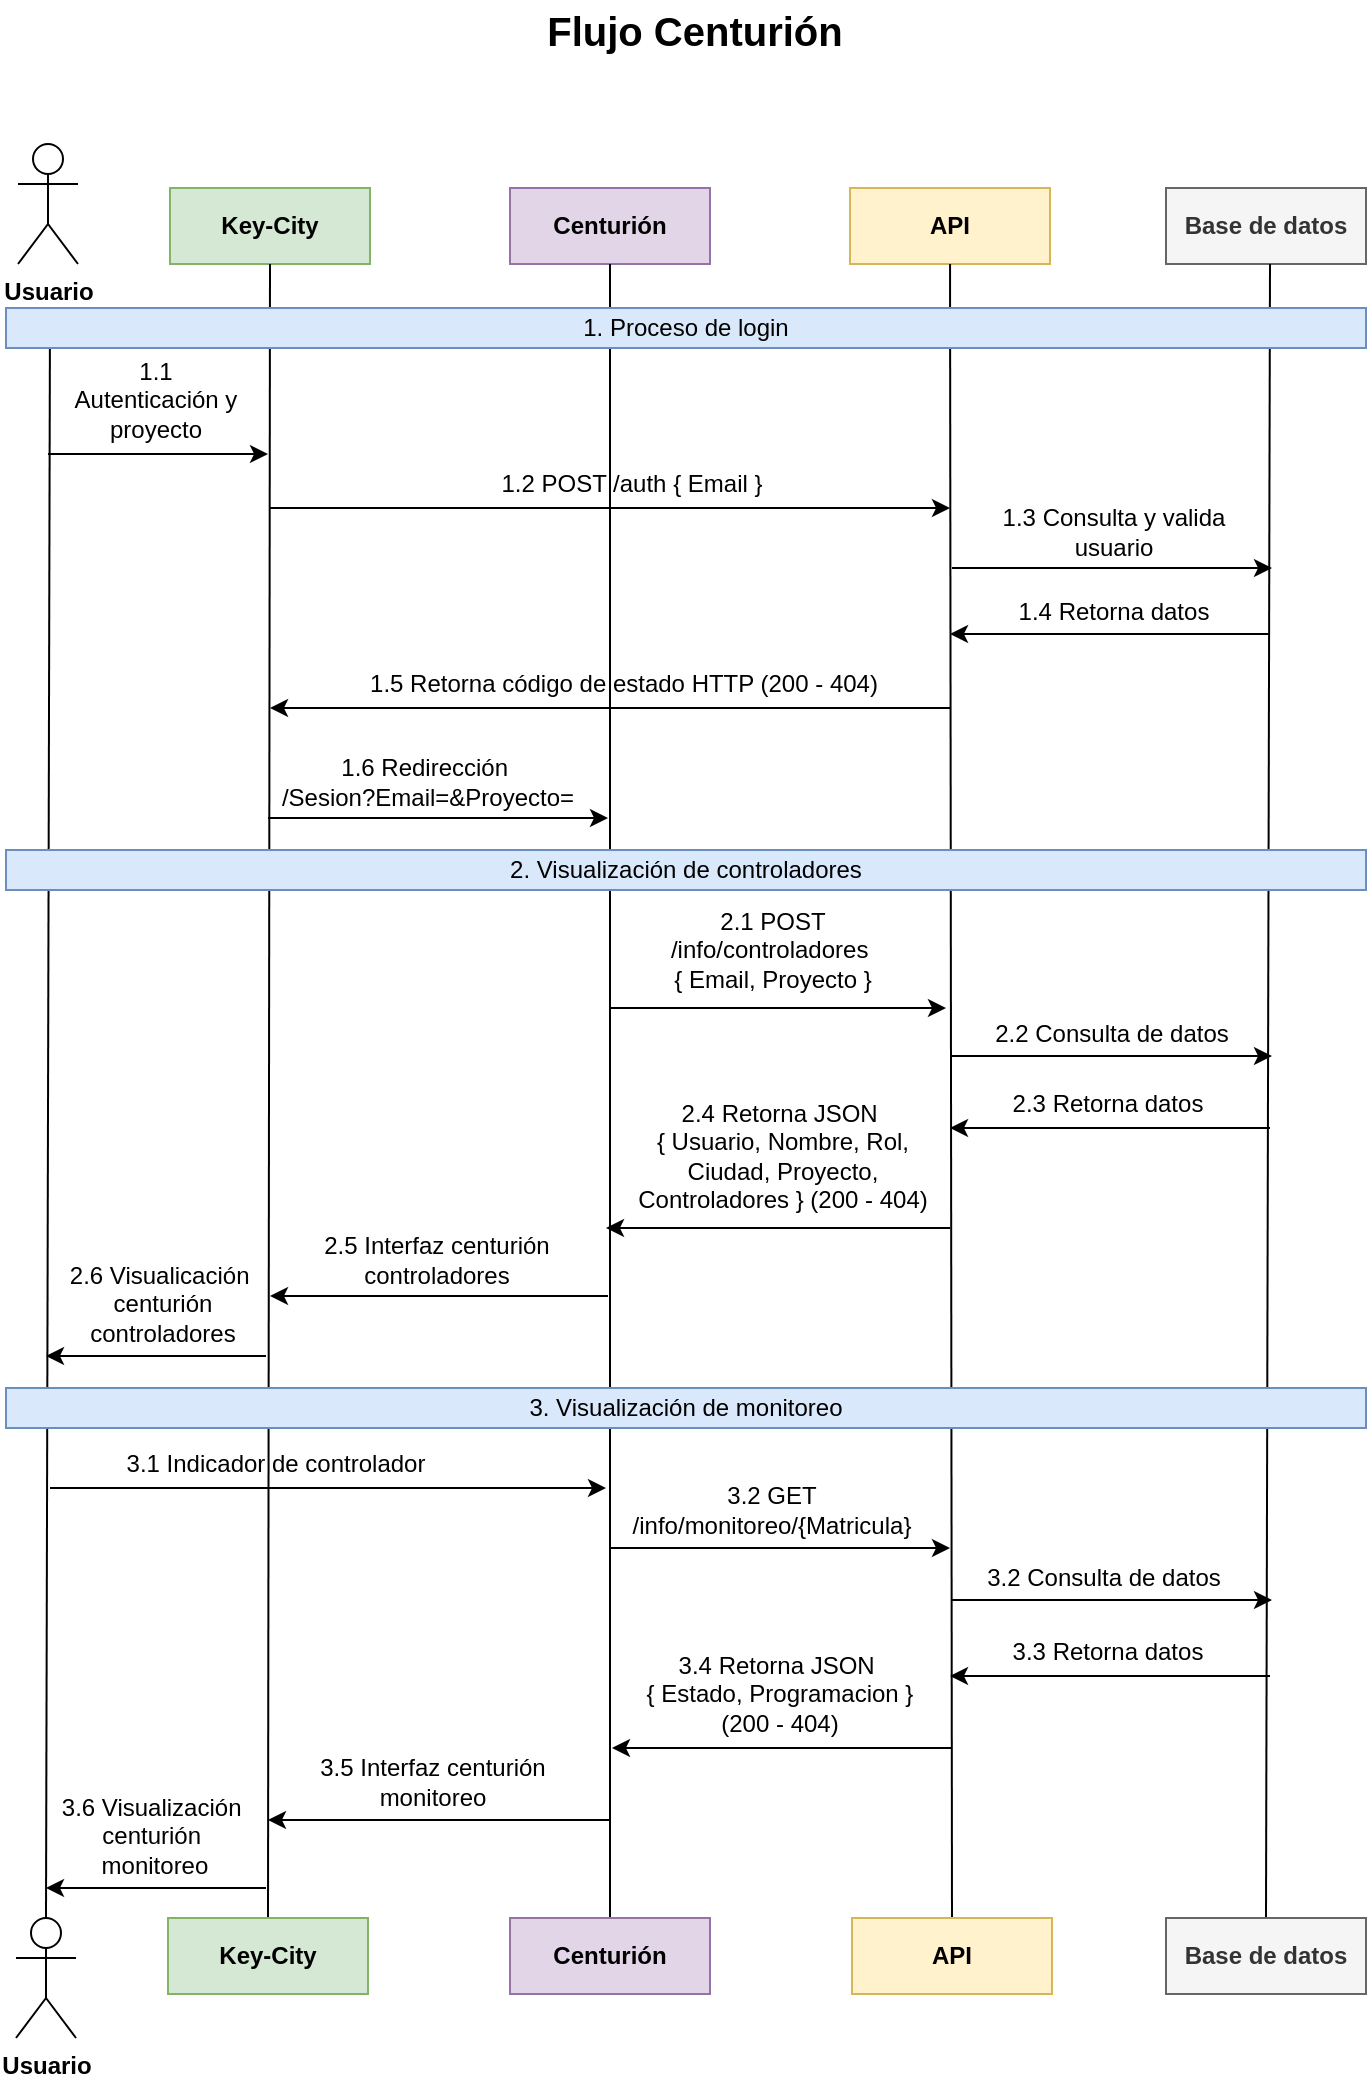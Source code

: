 <mxfile version="24.8.6">
  <diagram name="Página-1" id="kyZmNTn_4bfn__WPmsEL">
    <mxGraphModel dx="1502" dy="621" grid="1" gridSize="10" guides="1" tooltips="1" connect="1" arrows="1" fold="1" page="1" pageScale="1" pageWidth="827" pageHeight="1169" math="0" shadow="0">
      <root>
        <mxCell id="0" />
        <mxCell id="1" parent="0" />
        <mxCell id="FP3VzrqA_hdOQgKFFTKv-2" value="Usuario" style="shape=umlActor;verticalLabelPosition=bottom;verticalAlign=top;html=1;outlineConnect=0;fontStyle=1" vertex="1" parent="1">
          <mxGeometry x="83" y="102" width="30" height="60" as="geometry" />
        </mxCell>
        <mxCell id="FP3VzrqA_hdOQgKFFTKv-5" value="&lt;b&gt;Key-City&lt;/b&gt;" style="rounded=0;whiteSpace=wrap;html=1;fillColor=#d5e8d4;strokeColor=#82b366;" vertex="1" parent="1">
          <mxGeometry x="159" y="124" width="100" height="38" as="geometry" />
        </mxCell>
        <mxCell id="FP3VzrqA_hdOQgKFFTKv-6" value="&lt;b&gt;Centurión&lt;/b&gt;" style="rounded=0;whiteSpace=wrap;html=1;fillColor=#e1d5e7;strokeColor=#9673a6;" vertex="1" parent="1">
          <mxGeometry x="329" y="124" width="100" height="38" as="geometry" />
        </mxCell>
        <mxCell id="FP3VzrqA_hdOQgKFFTKv-7" value="&lt;b&gt;API&lt;/b&gt;" style="rounded=0;whiteSpace=wrap;html=1;fillColor=#fff2cc;strokeColor=#d6b656;" vertex="1" parent="1">
          <mxGeometry x="499" y="124" width="100" height="38" as="geometry" />
        </mxCell>
        <mxCell id="FP3VzrqA_hdOQgKFFTKv-8" value="&lt;b&gt;Base de datos&lt;/b&gt;" style="rounded=0;whiteSpace=wrap;html=1;fillColor=#f5f5f5;fontColor=#333333;strokeColor=#666666;" vertex="1" parent="1">
          <mxGeometry x="657" y="124" width="100" height="38" as="geometry" />
        </mxCell>
        <mxCell id="FP3VzrqA_hdOQgKFFTKv-9" value="" style="endArrow=none;html=1;rounded=0;entryX=0.5;entryY=1;entryDx=0;entryDy=0;exitX=0.5;exitY=0;exitDx=0;exitDy=0;" edge="1" parent="1" source="FP3VzrqA_hdOQgKFFTKv-54" target="FP3VzrqA_hdOQgKFFTKv-5">
          <mxGeometry width="50" height="50" relative="1" as="geometry">
            <mxPoint x="207" y="954" as="sourcePoint" />
            <mxPoint x="417" y="244" as="targetPoint" />
          </mxGeometry>
        </mxCell>
        <mxCell id="FP3VzrqA_hdOQgKFFTKv-10" value="" style="endArrow=none;html=1;rounded=0;exitX=0.5;exitY=0;exitDx=0;exitDy=0;" edge="1" parent="1" source="FP3VzrqA_hdOQgKFFTKv-55" target="FP3VzrqA_hdOQgKFFTKv-6">
          <mxGeometry width="50" height="50" relative="1" as="geometry">
            <mxPoint x="377" y="884" as="sourcePoint" />
            <mxPoint x="379" y="164" as="targetPoint" />
          </mxGeometry>
        </mxCell>
        <mxCell id="FP3VzrqA_hdOQgKFFTKv-11" value="" style="endArrow=none;html=1;rounded=0;exitX=0.5;exitY=0;exitDx=0;exitDy=0;" edge="1" parent="1" source="FP3VzrqA_hdOQgKFFTKv-56" target="FP3VzrqA_hdOQgKFFTKv-7">
          <mxGeometry width="50" height="50" relative="1" as="geometry">
            <mxPoint x="547" y="954" as="sourcePoint" />
            <mxPoint x="550" y="162" as="targetPoint" />
          </mxGeometry>
        </mxCell>
        <mxCell id="FP3VzrqA_hdOQgKFFTKv-12" value="" style="endArrow=none;html=1;rounded=0;entryX=0.5;entryY=1;entryDx=0;entryDy=0;exitX=0.5;exitY=0;exitDx=0;exitDy=0;" edge="1" parent="1" source="FP3VzrqA_hdOQgKFFTKv-57">
          <mxGeometry width="50" height="50" relative="1" as="geometry">
            <mxPoint x="707" y="984" as="sourcePoint" />
            <mxPoint x="709" y="162" as="targetPoint" />
          </mxGeometry>
        </mxCell>
        <mxCell id="FP3VzrqA_hdOQgKFFTKv-13" value="" style="endArrow=none;html=1;rounded=0;entryX=0.5;entryY=1;entryDx=0;entryDy=0;exitX=0.5;exitY=0;exitDx=0;exitDy=0;exitPerimeter=0;" edge="1" parent="1" source="FP3VzrqA_hdOQgKFFTKv-53">
          <mxGeometry width="50" height="50" relative="1" as="geometry">
            <mxPoint x="97" y="884" as="sourcePoint" />
            <mxPoint x="99" y="184" as="targetPoint" />
          </mxGeometry>
        </mxCell>
        <mxCell id="FP3VzrqA_hdOQgKFFTKv-1" value="1. Proceso de login" style="rounded=0;whiteSpace=wrap;html=1;fillColor=#dae8fc;strokeColor=#6c8ebf;" vertex="1" parent="1">
          <mxGeometry x="77" y="184" width="680" height="20" as="geometry" />
        </mxCell>
        <mxCell id="FP3VzrqA_hdOQgKFFTKv-14" value="" style="endArrow=classic;html=1;rounded=0;" edge="1" parent="1">
          <mxGeometry width="50" height="50" relative="1" as="geometry">
            <mxPoint x="98" y="257" as="sourcePoint" />
            <mxPoint x="208" y="257" as="targetPoint" />
          </mxGeometry>
        </mxCell>
        <mxCell id="FP3VzrqA_hdOQgKFFTKv-15" value="1.1 Autenticación y proyecto" style="text;html=1;align=center;verticalAlign=middle;whiteSpace=wrap;rounded=0;" vertex="1" parent="1">
          <mxGeometry x="106.5" y="215" width="90" height="30" as="geometry" />
        </mxCell>
        <mxCell id="FP3VzrqA_hdOQgKFFTKv-17" value="" style="endArrow=classic;html=1;rounded=0;" edge="1" parent="1">
          <mxGeometry width="50" height="50" relative="1" as="geometry">
            <mxPoint x="209" y="284" as="sourcePoint" />
            <mxPoint x="549" y="284" as="targetPoint" />
          </mxGeometry>
        </mxCell>
        <mxCell id="FP3VzrqA_hdOQgKFFTKv-18" value="1.2 POST /auth { Email }" style="text;html=1;align=center;verticalAlign=middle;whiteSpace=wrap;rounded=0;" vertex="1" parent="1">
          <mxGeometry x="316" y="257" width="148" height="30" as="geometry" />
        </mxCell>
        <mxCell id="FP3VzrqA_hdOQgKFFTKv-19" value="" style="endArrow=classic;html=1;rounded=0;" edge="1" parent="1">
          <mxGeometry width="50" height="50" relative="1" as="geometry">
            <mxPoint x="550" y="314" as="sourcePoint" />
            <mxPoint x="710" y="314" as="targetPoint" />
          </mxGeometry>
        </mxCell>
        <mxCell id="FP3VzrqA_hdOQgKFFTKv-20" value="1.3 Consulta y valida usuario" style="text;html=1;align=center;verticalAlign=middle;whiteSpace=wrap;rounded=0;" vertex="1" parent="1">
          <mxGeometry x="557" y="281" width="148" height="30" as="geometry" />
        </mxCell>
        <mxCell id="FP3VzrqA_hdOQgKFFTKv-21" value="" style="endArrow=classic;html=1;rounded=0;" edge="1" parent="1">
          <mxGeometry width="50" height="50" relative="1" as="geometry">
            <mxPoint x="709" y="347" as="sourcePoint" />
            <mxPoint x="549" y="347" as="targetPoint" />
          </mxGeometry>
        </mxCell>
        <mxCell id="FP3VzrqA_hdOQgKFFTKv-22" value="1.4 Retorna datos" style="text;html=1;align=center;verticalAlign=middle;whiteSpace=wrap;rounded=0;" vertex="1" parent="1">
          <mxGeometry x="557" y="321" width="148" height="30" as="geometry" />
        </mxCell>
        <mxCell id="FP3VzrqA_hdOQgKFFTKv-23" value="" style="endArrow=classic;html=1;rounded=0;" edge="1" parent="1">
          <mxGeometry width="50" height="50" relative="1" as="geometry">
            <mxPoint x="549" y="384" as="sourcePoint" />
            <mxPoint x="209" y="384" as="targetPoint" />
          </mxGeometry>
        </mxCell>
        <mxCell id="FP3VzrqA_hdOQgKFFTKv-24" value="1.5 Retorna código de estado HTTP (200 - 404)" style="text;html=1;align=center;verticalAlign=middle;whiteSpace=wrap;rounded=0;" vertex="1" parent="1">
          <mxGeometry x="241" y="357" width="290" height="30" as="geometry" />
        </mxCell>
        <mxCell id="FP3VzrqA_hdOQgKFFTKv-26" value="" style="endArrow=classic;html=1;rounded=0;" edge="1" parent="1">
          <mxGeometry width="50" height="50" relative="1" as="geometry">
            <mxPoint x="208" y="439" as="sourcePoint" />
            <mxPoint x="378" y="439" as="targetPoint" />
          </mxGeometry>
        </mxCell>
        <mxCell id="FP3VzrqA_hdOQgKFFTKv-27" value="1.6 Redirección&amp;nbsp;&lt;div&gt;/Sesion?Email=&amp;amp;Proyecto=&lt;/div&gt;" style="text;html=1;align=center;verticalAlign=middle;whiteSpace=wrap;rounded=0;" vertex="1" parent="1">
          <mxGeometry x="208" y="406" width="160" height="30" as="geometry" />
        </mxCell>
        <mxCell id="FP3VzrqA_hdOQgKFFTKv-28" value="2. Visualización de controladores" style="rounded=0;whiteSpace=wrap;html=1;fillColor=#dae8fc;strokeColor=#6c8ebf;" vertex="1" parent="1">
          <mxGeometry x="77" y="455" width="680" height="20" as="geometry" />
        </mxCell>
        <mxCell id="FP3VzrqA_hdOQgKFFTKv-29" value="" style="endArrow=classic;html=1;rounded=0;" edge="1" parent="1">
          <mxGeometry width="50" height="50" relative="1" as="geometry">
            <mxPoint x="379" y="534" as="sourcePoint" />
            <mxPoint x="547" y="534" as="targetPoint" />
          </mxGeometry>
        </mxCell>
        <mxCell id="FP3VzrqA_hdOQgKFFTKv-30" value="2.1 POST /info/controladores&amp;nbsp;&lt;div&gt;{ Email, Proyecto }&lt;/div&gt;" style="text;html=1;align=center;verticalAlign=middle;whiteSpace=wrap;rounded=0;" vertex="1" parent="1">
          <mxGeometry x="392" y="490" width="137" height="30" as="geometry" />
        </mxCell>
        <mxCell id="FP3VzrqA_hdOQgKFFTKv-32" value="" style="endArrow=classic;html=1;rounded=0;" edge="1" parent="1">
          <mxGeometry width="50" height="50" relative="1" as="geometry">
            <mxPoint x="550" y="558" as="sourcePoint" />
            <mxPoint x="710" y="558" as="targetPoint" />
          </mxGeometry>
        </mxCell>
        <mxCell id="FP3VzrqA_hdOQgKFFTKv-33" value="2.2 Consulta de datos" style="text;html=1;align=center;verticalAlign=middle;whiteSpace=wrap;rounded=0;" vertex="1" parent="1">
          <mxGeometry x="556" y="532" width="148" height="30" as="geometry" />
        </mxCell>
        <mxCell id="FP3VzrqA_hdOQgKFFTKv-34" value="" style="endArrow=classic;html=1;rounded=0;" edge="1" parent="1">
          <mxGeometry width="50" height="50" relative="1" as="geometry">
            <mxPoint x="709" y="594" as="sourcePoint" />
            <mxPoint x="549" y="594" as="targetPoint" />
          </mxGeometry>
        </mxCell>
        <mxCell id="FP3VzrqA_hdOQgKFFTKv-35" value="2.3 Retorna datos" style="text;html=1;align=center;verticalAlign=middle;whiteSpace=wrap;rounded=0;" vertex="1" parent="1">
          <mxGeometry x="554" y="568" width="148" height="27" as="geometry" />
        </mxCell>
        <mxCell id="FP3VzrqA_hdOQgKFFTKv-36" value="2.4 Retorna JSON&amp;nbsp;&lt;div&gt;{ Usuario, Nombre, Rol, Ciudad, Proyecto, Controladores } (200 - 404)&lt;/div&gt;" style="text;html=1;align=center;verticalAlign=middle;whiteSpace=wrap;rounded=0;" vertex="1" parent="1">
          <mxGeometry x="386" y="594" width="159" height="27" as="geometry" />
        </mxCell>
        <mxCell id="FP3VzrqA_hdOQgKFFTKv-37" value="" style="endArrow=classic;html=1;rounded=0;" edge="1" parent="1">
          <mxGeometry width="50" height="50" relative="1" as="geometry">
            <mxPoint x="549" y="644" as="sourcePoint" />
            <mxPoint x="377" y="644" as="targetPoint" />
          </mxGeometry>
        </mxCell>
        <mxCell id="FP3VzrqA_hdOQgKFFTKv-38" value="3. Visualización de monitoreo" style="rounded=0;whiteSpace=wrap;html=1;fillColor=#dae8fc;strokeColor=#6c8ebf;" vertex="1" parent="1">
          <mxGeometry x="77" y="724" width="680" height="20" as="geometry" />
        </mxCell>
        <mxCell id="FP3VzrqA_hdOQgKFFTKv-39" value="3.2 GET /info/monitoreo/{Matricula}" style="text;html=1;align=center;verticalAlign=middle;whiteSpace=wrap;rounded=0;" vertex="1" parent="1">
          <mxGeometry x="385" y="770" width="150" height="30" as="geometry" />
        </mxCell>
        <mxCell id="FP3VzrqA_hdOQgKFFTKv-40" value="" style="endArrow=classic;html=1;rounded=0;" edge="1" parent="1">
          <mxGeometry width="50" height="50" relative="1" as="geometry">
            <mxPoint x="379" y="804" as="sourcePoint" />
            <mxPoint x="549" y="804" as="targetPoint" />
          </mxGeometry>
        </mxCell>
        <mxCell id="FP3VzrqA_hdOQgKFFTKv-41" value="3.2 Consulta de datos" style="text;html=1;align=center;verticalAlign=middle;whiteSpace=wrap;rounded=0;" vertex="1" parent="1">
          <mxGeometry x="552" y="804" width="148" height="30" as="geometry" />
        </mxCell>
        <mxCell id="FP3VzrqA_hdOQgKFFTKv-42" value="" style="endArrow=classic;html=1;rounded=0;" edge="1" parent="1">
          <mxGeometry width="50" height="50" relative="1" as="geometry">
            <mxPoint x="550" y="830" as="sourcePoint" />
            <mxPoint x="710" y="830" as="targetPoint" />
          </mxGeometry>
        </mxCell>
        <mxCell id="FP3VzrqA_hdOQgKFFTKv-43" value="" style="endArrow=classic;html=1;rounded=0;" edge="1" parent="1">
          <mxGeometry width="50" height="50" relative="1" as="geometry">
            <mxPoint x="709" y="868" as="sourcePoint" />
            <mxPoint x="549" y="868" as="targetPoint" />
          </mxGeometry>
        </mxCell>
        <mxCell id="FP3VzrqA_hdOQgKFFTKv-44" value="3.3 Retorna datos" style="text;html=1;align=center;verticalAlign=middle;whiteSpace=wrap;rounded=0;" vertex="1" parent="1">
          <mxGeometry x="554" y="842" width="148" height="27" as="geometry" />
        </mxCell>
        <mxCell id="FP3VzrqA_hdOQgKFFTKv-45" value="" style="endArrow=classic;html=1;rounded=0;" edge="1" parent="1">
          <mxGeometry width="50" height="50" relative="1" as="geometry">
            <mxPoint x="550" y="904" as="sourcePoint" />
            <mxPoint x="380" y="904" as="targetPoint" />
          </mxGeometry>
        </mxCell>
        <mxCell id="FP3VzrqA_hdOQgKFFTKv-46" value="3.4 Retorna JSON&amp;nbsp;&lt;div&gt;{ Estado, Programacion } (200 - 404)&lt;/div&gt;" style="text;html=1;align=center;verticalAlign=middle;whiteSpace=wrap;rounded=0;" vertex="1" parent="1">
          <mxGeometry x="390" y="863" width="148" height="27" as="geometry" />
        </mxCell>
        <mxCell id="FP3VzrqA_hdOQgKFFTKv-49" value="" style="endArrow=classic;html=1;rounded=0;" edge="1" parent="1">
          <mxGeometry width="50" height="50" relative="1" as="geometry">
            <mxPoint x="99" y="774" as="sourcePoint" />
            <mxPoint x="377" y="774" as="targetPoint" />
          </mxGeometry>
        </mxCell>
        <mxCell id="FP3VzrqA_hdOQgKFFTKv-50" value="3.1 Indicador de controlador" style="text;html=1;align=center;verticalAlign=middle;whiteSpace=wrap;rounded=0;" vertex="1" parent="1">
          <mxGeometry x="127" y="747" width="170" height="30" as="geometry" />
        </mxCell>
        <mxCell id="FP3VzrqA_hdOQgKFFTKv-53" value="Usuario" style="shape=umlActor;verticalLabelPosition=bottom;verticalAlign=top;html=1;outlineConnect=0;fontStyle=1" vertex="1" parent="1">
          <mxGeometry x="82" y="989" width="30" height="60" as="geometry" />
        </mxCell>
        <mxCell id="FP3VzrqA_hdOQgKFFTKv-54" value="&lt;b&gt;Key-City&lt;/b&gt;" style="rounded=0;whiteSpace=wrap;html=1;fillColor=#d5e8d4;strokeColor=#82b366;" vertex="1" parent="1">
          <mxGeometry x="158" y="989" width="100" height="38" as="geometry" />
        </mxCell>
        <mxCell id="FP3VzrqA_hdOQgKFFTKv-55" value="&lt;b&gt;Centurión&lt;/b&gt;" style="rounded=0;whiteSpace=wrap;html=1;fillColor=#e1d5e7;strokeColor=#9673a6;" vertex="1" parent="1">
          <mxGeometry x="329" y="989" width="100" height="38" as="geometry" />
        </mxCell>
        <mxCell id="FP3VzrqA_hdOQgKFFTKv-56" value="&lt;b&gt;API&lt;/b&gt;" style="rounded=0;whiteSpace=wrap;html=1;fillColor=#fff2cc;strokeColor=#d6b656;" vertex="1" parent="1">
          <mxGeometry x="500" y="989" width="100" height="38" as="geometry" />
        </mxCell>
        <mxCell id="FP3VzrqA_hdOQgKFFTKv-57" value="&lt;b&gt;Base de datos&lt;/b&gt;" style="rounded=0;whiteSpace=wrap;html=1;fillColor=#f5f5f5;fontColor=#333333;strokeColor=#666666;" vertex="1" parent="1">
          <mxGeometry x="657" y="989" width="100" height="38" as="geometry" />
        </mxCell>
        <mxCell id="FP3VzrqA_hdOQgKFFTKv-58" value="" style="endArrow=classic;html=1;rounded=0;" edge="1" parent="1">
          <mxGeometry width="50" height="50" relative="1" as="geometry">
            <mxPoint x="378" y="678" as="sourcePoint" />
            <mxPoint x="209" y="678" as="targetPoint" />
          </mxGeometry>
        </mxCell>
        <mxCell id="FP3VzrqA_hdOQgKFFTKv-59" value="2.5 Interfaz centurión&lt;div&gt;controladores&lt;/div&gt;" style="text;html=1;align=center;verticalAlign=middle;whiteSpace=wrap;rounded=0;" vertex="1" parent="1">
          <mxGeometry x="213" y="646" width="159" height="27" as="geometry" />
        </mxCell>
        <mxCell id="FP3VzrqA_hdOQgKFFTKv-60" value="" style="endArrow=classic;html=1;rounded=0;" edge="1" parent="1">
          <mxGeometry width="50" height="50" relative="1" as="geometry">
            <mxPoint x="207" y="708" as="sourcePoint" />
            <mxPoint x="97" y="708" as="targetPoint" />
          </mxGeometry>
        </mxCell>
        <mxCell id="FP3VzrqA_hdOQgKFFTKv-61" value="2.6 Visualicación&amp;nbsp;&lt;div&gt;centurión&lt;/div&gt;&lt;div&gt;controladores&lt;/div&gt;" style="text;html=1;align=center;verticalAlign=middle;whiteSpace=wrap;rounded=0;" vertex="1" parent="1">
          <mxGeometry x="103" y="668" width="105" height="27" as="geometry" />
        </mxCell>
        <mxCell id="FP3VzrqA_hdOQgKFFTKv-62" value="" style="endArrow=classic;html=1;rounded=0;" edge="1" parent="1">
          <mxGeometry width="50" height="50" relative="1" as="geometry">
            <mxPoint x="379" y="940" as="sourcePoint" />
            <mxPoint x="208" y="940" as="targetPoint" />
          </mxGeometry>
        </mxCell>
        <mxCell id="FP3VzrqA_hdOQgKFFTKv-63" value="3.5 Interfaz centurión monitoreo" style="text;html=1;align=center;verticalAlign=middle;whiteSpace=wrap;rounded=0;" vertex="1" parent="1">
          <mxGeometry x="218" y="906" width="145" height="30" as="geometry" />
        </mxCell>
        <mxCell id="FP3VzrqA_hdOQgKFFTKv-64" value="" style="endArrow=classic;html=1;rounded=0;" edge="1" parent="1">
          <mxGeometry width="50" height="50" relative="1" as="geometry">
            <mxPoint x="207" y="974" as="sourcePoint" />
            <mxPoint x="97" y="974" as="targetPoint" />
          </mxGeometry>
        </mxCell>
        <mxCell id="FP3VzrqA_hdOQgKFFTKv-66" value="3.6 Visualización&amp;nbsp;&lt;div&gt;centurión&amp;nbsp;&lt;/div&gt;&lt;div&gt;monitoreo&lt;/div&gt;" style="text;html=1;align=center;verticalAlign=middle;whiteSpace=wrap;rounded=0;" vertex="1" parent="1">
          <mxGeometry x="79" y="933" width="145" height="30" as="geometry" />
        </mxCell>
        <mxCell id="FP3VzrqA_hdOQgKFFTKv-67" value="Flujo Centurión" style="text;html=1;align=center;verticalAlign=middle;whiteSpace=wrap;rounded=0;fontStyle=1;fontSize=20;" vertex="1" parent="1">
          <mxGeometry x="327" y="30" width="188.5" height="30" as="geometry" />
        </mxCell>
      </root>
    </mxGraphModel>
  </diagram>
</mxfile>
